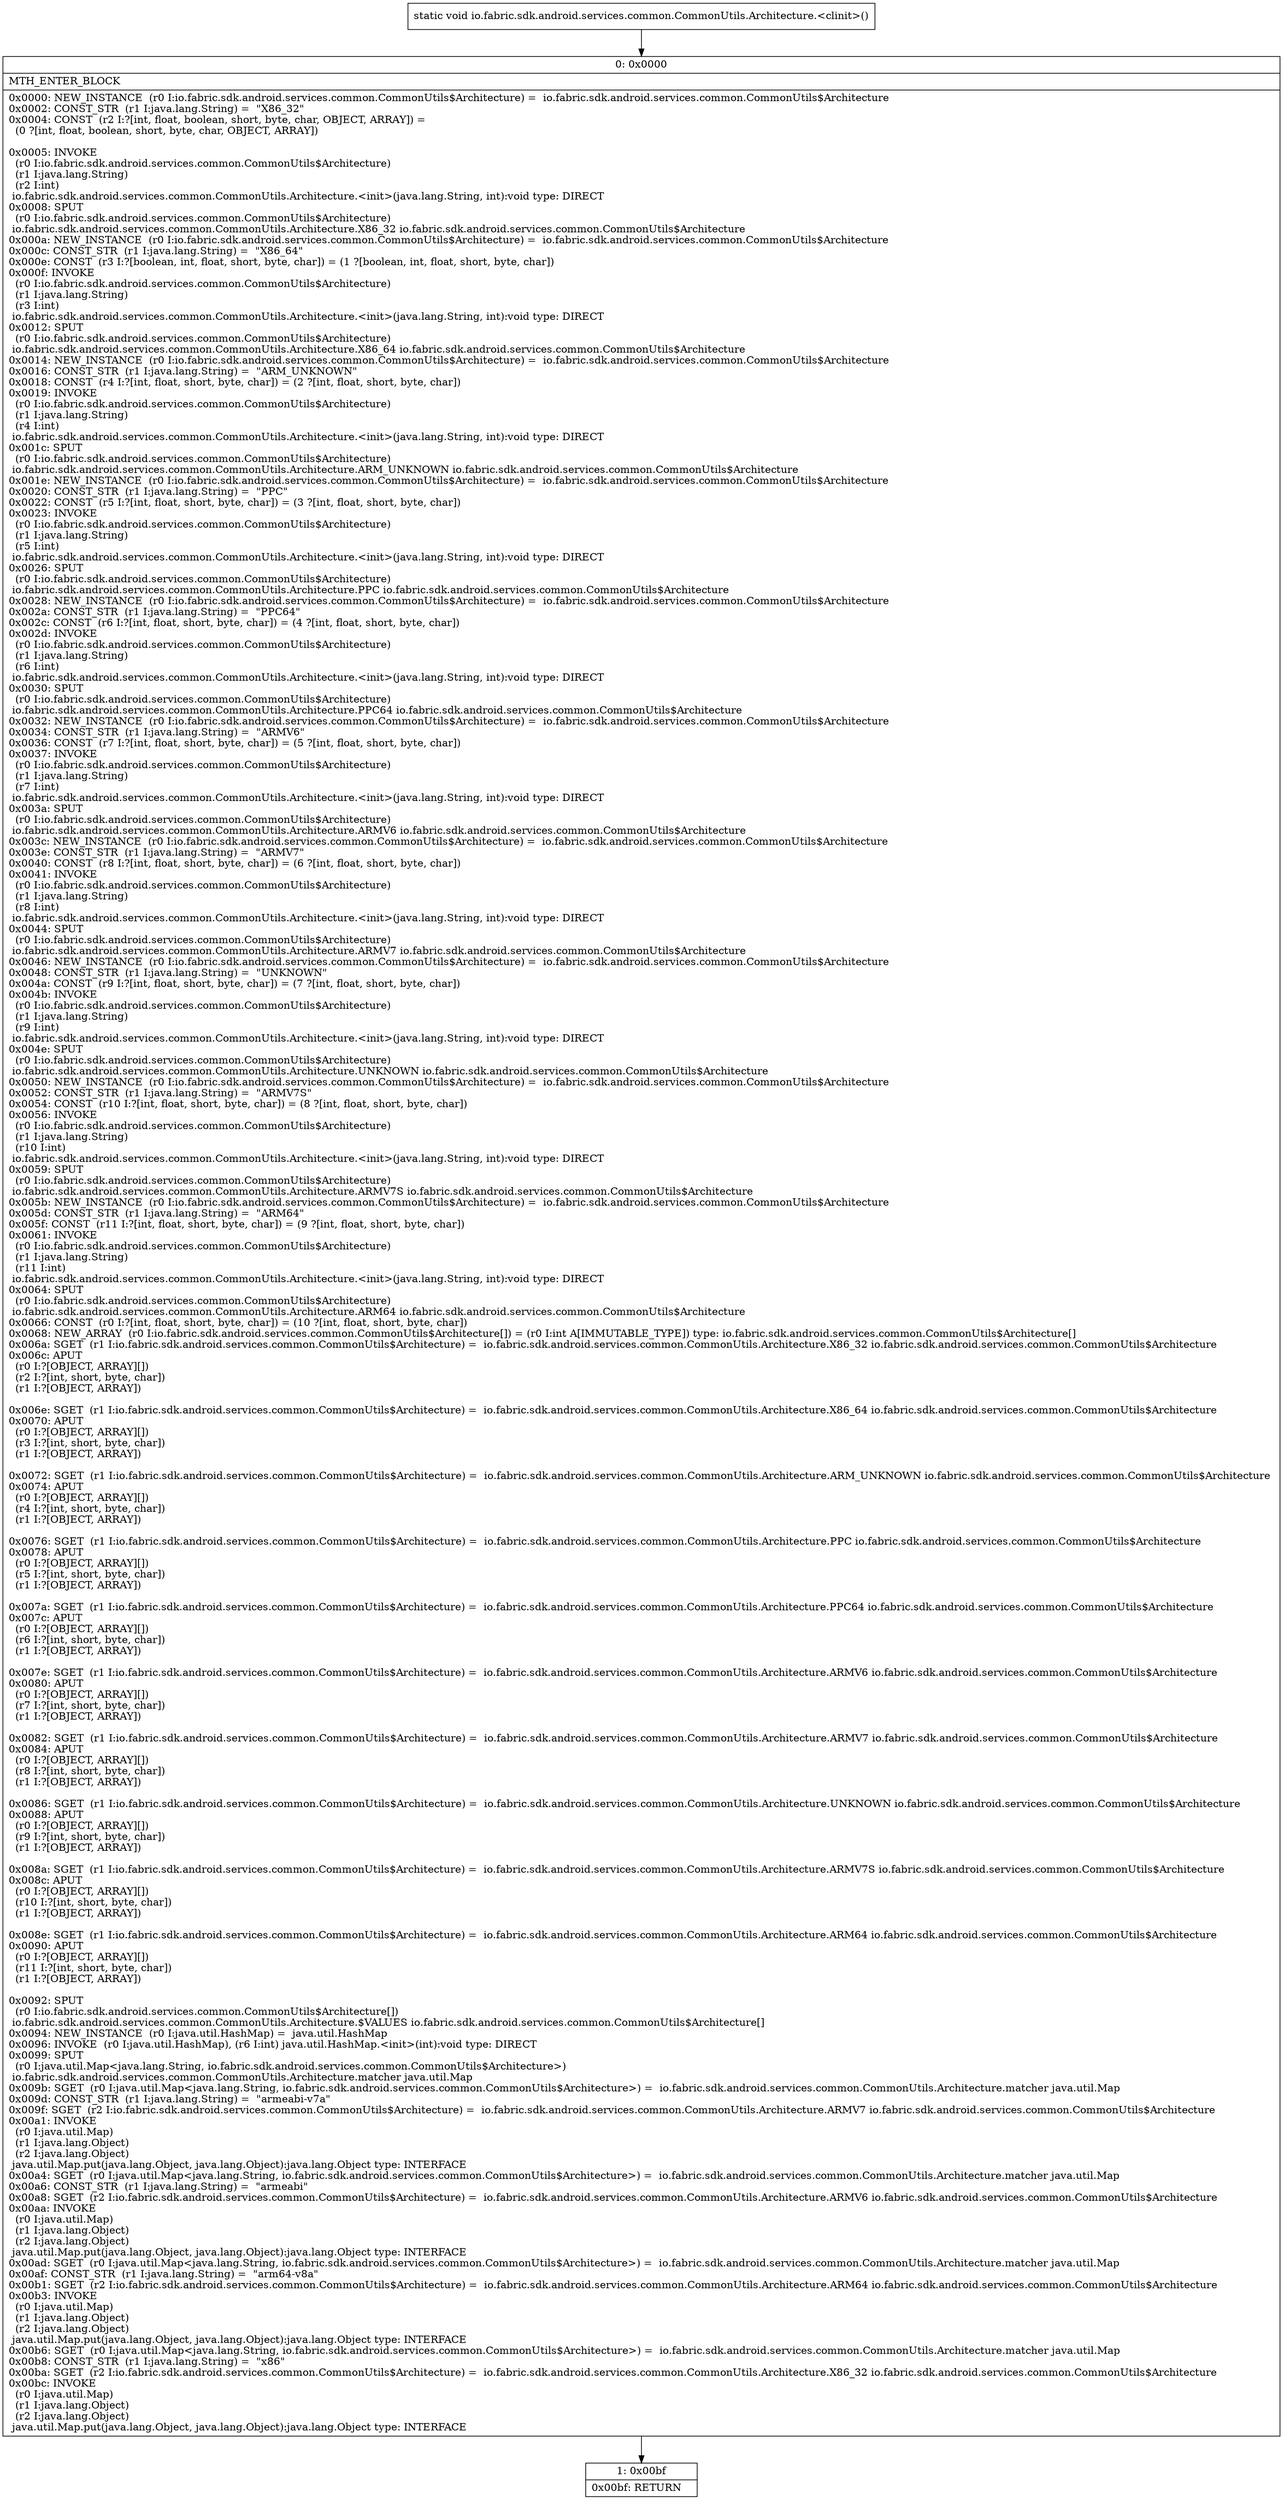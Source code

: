 digraph "CFG forio.fabric.sdk.android.services.common.CommonUtils.Architecture.\<clinit\>()V" {
Node_0 [shape=record,label="{0\:\ 0x0000|MTH_ENTER_BLOCK\l|0x0000: NEW_INSTANCE  (r0 I:io.fabric.sdk.android.services.common.CommonUtils$Architecture) =  io.fabric.sdk.android.services.common.CommonUtils$Architecture \l0x0002: CONST_STR  (r1 I:java.lang.String) =  \"X86_32\" \l0x0004: CONST  (r2 I:?[int, float, boolean, short, byte, char, OBJECT, ARRAY]) = \l  (0 ?[int, float, boolean, short, byte, char, OBJECT, ARRAY])\l \l0x0005: INVOKE  \l  (r0 I:io.fabric.sdk.android.services.common.CommonUtils$Architecture)\l  (r1 I:java.lang.String)\l  (r2 I:int)\l io.fabric.sdk.android.services.common.CommonUtils.Architecture.\<init\>(java.lang.String, int):void type: DIRECT \l0x0008: SPUT  \l  (r0 I:io.fabric.sdk.android.services.common.CommonUtils$Architecture)\l io.fabric.sdk.android.services.common.CommonUtils.Architecture.X86_32 io.fabric.sdk.android.services.common.CommonUtils$Architecture \l0x000a: NEW_INSTANCE  (r0 I:io.fabric.sdk.android.services.common.CommonUtils$Architecture) =  io.fabric.sdk.android.services.common.CommonUtils$Architecture \l0x000c: CONST_STR  (r1 I:java.lang.String) =  \"X86_64\" \l0x000e: CONST  (r3 I:?[boolean, int, float, short, byte, char]) = (1 ?[boolean, int, float, short, byte, char]) \l0x000f: INVOKE  \l  (r0 I:io.fabric.sdk.android.services.common.CommonUtils$Architecture)\l  (r1 I:java.lang.String)\l  (r3 I:int)\l io.fabric.sdk.android.services.common.CommonUtils.Architecture.\<init\>(java.lang.String, int):void type: DIRECT \l0x0012: SPUT  \l  (r0 I:io.fabric.sdk.android.services.common.CommonUtils$Architecture)\l io.fabric.sdk.android.services.common.CommonUtils.Architecture.X86_64 io.fabric.sdk.android.services.common.CommonUtils$Architecture \l0x0014: NEW_INSTANCE  (r0 I:io.fabric.sdk.android.services.common.CommonUtils$Architecture) =  io.fabric.sdk.android.services.common.CommonUtils$Architecture \l0x0016: CONST_STR  (r1 I:java.lang.String) =  \"ARM_UNKNOWN\" \l0x0018: CONST  (r4 I:?[int, float, short, byte, char]) = (2 ?[int, float, short, byte, char]) \l0x0019: INVOKE  \l  (r0 I:io.fabric.sdk.android.services.common.CommonUtils$Architecture)\l  (r1 I:java.lang.String)\l  (r4 I:int)\l io.fabric.sdk.android.services.common.CommonUtils.Architecture.\<init\>(java.lang.String, int):void type: DIRECT \l0x001c: SPUT  \l  (r0 I:io.fabric.sdk.android.services.common.CommonUtils$Architecture)\l io.fabric.sdk.android.services.common.CommonUtils.Architecture.ARM_UNKNOWN io.fabric.sdk.android.services.common.CommonUtils$Architecture \l0x001e: NEW_INSTANCE  (r0 I:io.fabric.sdk.android.services.common.CommonUtils$Architecture) =  io.fabric.sdk.android.services.common.CommonUtils$Architecture \l0x0020: CONST_STR  (r1 I:java.lang.String) =  \"PPC\" \l0x0022: CONST  (r5 I:?[int, float, short, byte, char]) = (3 ?[int, float, short, byte, char]) \l0x0023: INVOKE  \l  (r0 I:io.fabric.sdk.android.services.common.CommonUtils$Architecture)\l  (r1 I:java.lang.String)\l  (r5 I:int)\l io.fabric.sdk.android.services.common.CommonUtils.Architecture.\<init\>(java.lang.String, int):void type: DIRECT \l0x0026: SPUT  \l  (r0 I:io.fabric.sdk.android.services.common.CommonUtils$Architecture)\l io.fabric.sdk.android.services.common.CommonUtils.Architecture.PPC io.fabric.sdk.android.services.common.CommonUtils$Architecture \l0x0028: NEW_INSTANCE  (r0 I:io.fabric.sdk.android.services.common.CommonUtils$Architecture) =  io.fabric.sdk.android.services.common.CommonUtils$Architecture \l0x002a: CONST_STR  (r1 I:java.lang.String) =  \"PPC64\" \l0x002c: CONST  (r6 I:?[int, float, short, byte, char]) = (4 ?[int, float, short, byte, char]) \l0x002d: INVOKE  \l  (r0 I:io.fabric.sdk.android.services.common.CommonUtils$Architecture)\l  (r1 I:java.lang.String)\l  (r6 I:int)\l io.fabric.sdk.android.services.common.CommonUtils.Architecture.\<init\>(java.lang.String, int):void type: DIRECT \l0x0030: SPUT  \l  (r0 I:io.fabric.sdk.android.services.common.CommonUtils$Architecture)\l io.fabric.sdk.android.services.common.CommonUtils.Architecture.PPC64 io.fabric.sdk.android.services.common.CommonUtils$Architecture \l0x0032: NEW_INSTANCE  (r0 I:io.fabric.sdk.android.services.common.CommonUtils$Architecture) =  io.fabric.sdk.android.services.common.CommonUtils$Architecture \l0x0034: CONST_STR  (r1 I:java.lang.String) =  \"ARMV6\" \l0x0036: CONST  (r7 I:?[int, float, short, byte, char]) = (5 ?[int, float, short, byte, char]) \l0x0037: INVOKE  \l  (r0 I:io.fabric.sdk.android.services.common.CommonUtils$Architecture)\l  (r1 I:java.lang.String)\l  (r7 I:int)\l io.fabric.sdk.android.services.common.CommonUtils.Architecture.\<init\>(java.lang.String, int):void type: DIRECT \l0x003a: SPUT  \l  (r0 I:io.fabric.sdk.android.services.common.CommonUtils$Architecture)\l io.fabric.sdk.android.services.common.CommonUtils.Architecture.ARMV6 io.fabric.sdk.android.services.common.CommonUtils$Architecture \l0x003c: NEW_INSTANCE  (r0 I:io.fabric.sdk.android.services.common.CommonUtils$Architecture) =  io.fabric.sdk.android.services.common.CommonUtils$Architecture \l0x003e: CONST_STR  (r1 I:java.lang.String) =  \"ARMV7\" \l0x0040: CONST  (r8 I:?[int, float, short, byte, char]) = (6 ?[int, float, short, byte, char]) \l0x0041: INVOKE  \l  (r0 I:io.fabric.sdk.android.services.common.CommonUtils$Architecture)\l  (r1 I:java.lang.String)\l  (r8 I:int)\l io.fabric.sdk.android.services.common.CommonUtils.Architecture.\<init\>(java.lang.String, int):void type: DIRECT \l0x0044: SPUT  \l  (r0 I:io.fabric.sdk.android.services.common.CommonUtils$Architecture)\l io.fabric.sdk.android.services.common.CommonUtils.Architecture.ARMV7 io.fabric.sdk.android.services.common.CommonUtils$Architecture \l0x0046: NEW_INSTANCE  (r0 I:io.fabric.sdk.android.services.common.CommonUtils$Architecture) =  io.fabric.sdk.android.services.common.CommonUtils$Architecture \l0x0048: CONST_STR  (r1 I:java.lang.String) =  \"UNKNOWN\" \l0x004a: CONST  (r9 I:?[int, float, short, byte, char]) = (7 ?[int, float, short, byte, char]) \l0x004b: INVOKE  \l  (r0 I:io.fabric.sdk.android.services.common.CommonUtils$Architecture)\l  (r1 I:java.lang.String)\l  (r9 I:int)\l io.fabric.sdk.android.services.common.CommonUtils.Architecture.\<init\>(java.lang.String, int):void type: DIRECT \l0x004e: SPUT  \l  (r0 I:io.fabric.sdk.android.services.common.CommonUtils$Architecture)\l io.fabric.sdk.android.services.common.CommonUtils.Architecture.UNKNOWN io.fabric.sdk.android.services.common.CommonUtils$Architecture \l0x0050: NEW_INSTANCE  (r0 I:io.fabric.sdk.android.services.common.CommonUtils$Architecture) =  io.fabric.sdk.android.services.common.CommonUtils$Architecture \l0x0052: CONST_STR  (r1 I:java.lang.String) =  \"ARMV7S\" \l0x0054: CONST  (r10 I:?[int, float, short, byte, char]) = (8 ?[int, float, short, byte, char]) \l0x0056: INVOKE  \l  (r0 I:io.fabric.sdk.android.services.common.CommonUtils$Architecture)\l  (r1 I:java.lang.String)\l  (r10 I:int)\l io.fabric.sdk.android.services.common.CommonUtils.Architecture.\<init\>(java.lang.String, int):void type: DIRECT \l0x0059: SPUT  \l  (r0 I:io.fabric.sdk.android.services.common.CommonUtils$Architecture)\l io.fabric.sdk.android.services.common.CommonUtils.Architecture.ARMV7S io.fabric.sdk.android.services.common.CommonUtils$Architecture \l0x005b: NEW_INSTANCE  (r0 I:io.fabric.sdk.android.services.common.CommonUtils$Architecture) =  io.fabric.sdk.android.services.common.CommonUtils$Architecture \l0x005d: CONST_STR  (r1 I:java.lang.String) =  \"ARM64\" \l0x005f: CONST  (r11 I:?[int, float, short, byte, char]) = (9 ?[int, float, short, byte, char]) \l0x0061: INVOKE  \l  (r0 I:io.fabric.sdk.android.services.common.CommonUtils$Architecture)\l  (r1 I:java.lang.String)\l  (r11 I:int)\l io.fabric.sdk.android.services.common.CommonUtils.Architecture.\<init\>(java.lang.String, int):void type: DIRECT \l0x0064: SPUT  \l  (r0 I:io.fabric.sdk.android.services.common.CommonUtils$Architecture)\l io.fabric.sdk.android.services.common.CommonUtils.Architecture.ARM64 io.fabric.sdk.android.services.common.CommonUtils$Architecture \l0x0066: CONST  (r0 I:?[int, float, short, byte, char]) = (10 ?[int, float, short, byte, char]) \l0x0068: NEW_ARRAY  (r0 I:io.fabric.sdk.android.services.common.CommonUtils$Architecture[]) = (r0 I:int A[IMMUTABLE_TYPE]) type: io.fabric.sdk.android.services.common.CommonUtils$Architecture[] \l0x006a: SGET  (r1 I:io.fabric.sdk.android.services.common.CommonUtils$Architecture) =  io.fabric.sdk.android.services.common.CommonUtils.Architecture.X86_32 io.fabric.sdk.android.services.common.CommonUtils$Architecture \l0x006c: APUT  \l  (r0 I:?[OBJECT, ARRAY][])\l  (r2 I:?[int, short, byte, char])\l  (r1 I:?[OBJECT, ARRAY])\l \l0x006e: SGET  (r1 I:io.fabric.sdk.android.services.common.CommonUtils$Architecture) =  io.fabric.sdk.android.services.common.CommonUtils.Architecture.X86_64 io.fabric.sdk.android.services.common.CommonUtils$Architecture \l0x0070: APUT  \l  (r0 I:?[OBJECT, ARRAY][])\l  (r3 I:?[int, short, byte, char])\l  (r1 I:?[OBJECT, ARRAY])\l \l0x0072: SGET  (r1 I:io.fabric.sdk.android.services.common.CommonUtils$Architecture) =  io.fabric.sdk.android.services.common.CommonUtils.Architecture.ARM_UNKNOWN io.fabric.sdk.android.services.common.CommonUtils$Architecture \l0x0074: APUT  \l  (r0 I:?[OBJECT, ARRAY][])\l  (r4 I:?[int, short, byte, char])\l  (r1 I:?[OBJECT, ARRAY])\l \l0x0076: SGET  (r1 I:io.fabric.sdk.android.services.common.CommonUtils$Architecture) =  io.fabric.sdk.android.services.common.CommonUtils.Architecture.PPC io.fabric.sdk.android.services.common.CommonUtils$Architecture \l0x0078: APUT  \l  (r0 I:?[OBJECT, ARRAY][])\l  (r5 I:?[int, short, byte, char])\l  (r1 I:?[OBJECT, ARRAY])\l \l0x007a: SGET  (r1 I:io.fabric.sdk.android.services.common.CommonUtils$Architecture) =  io.fabric.sdk.android.services.common.CommonUtils.Architecture.PPC64 io.fabric.sdk.android.services.common.CommonUtils$Architecture \l0x007c: APUT  \l  (r0 I:?[OBJECT, ARRAY][])\l  (r6 I:?[int, short, byte, char])\l  (r1 I:?[OBJECT, ARRAY])\l \l0x007e: SGET  (r1 I:io.fabric.sdk.android.services.common.CommonUtils$Architecture) =  io.fabric.sdk.android.services.common.CommonUtils.Architecture.ARMV6 io.fabric.sdk.android.services.common.CommonUtils$Architecture \l0x0080: APUT  \l  (r0 I:?[OBJECT, ARRAY][])\l  (r7 I:?[int, short, byte, char])\l  (r1 I:?[OBJECT, ARRAY])\l \l0x0082: SGET  (r1 I:io.fabric.sdk.android.services.common.CommonUtils$Architecture) =  io.fabric.sdk.android.services.common.CommonUtils.Architecture.ARMV7 io.fabric.sdk.android.services.common.CommonUtils$Architecture \l0x0084: APUT  \l  (r0 I:?[OBJECT, ARRAY][])\l  (r8 I:?[int, short, byte, char])\l  (r1 I:?[OBJECT, ARRAY])\l \l0x0086: SGET  (r1 I:io.fabric.sdk.android.services.common.CommonUtils$Architecture) =  io.fabric.sdk.android.services.common.CommonUtils.Architecture.UNKNOWN io.fabric.sdk.android.services.common.CommonUtils$Architecture \l0x0088: APUT  \l  (r0 I:?[OBJECT, ARRAY][])\l  (r9 I:?[int, short, byte, char])\l  (r1 I:?[OBJECT, ARRAY])\l \l0x008a: SGET  (r1 I:io.fabric.sdk.android.services.common.CommonUtils$Architecture) =  io.fabric.sdk.android.services.common.CommonUtils.Architecture.ARMV7S io.fabric.sdk.android.services.common.CommonUtils$Architecture \l0x008c: APUT  \l  (r0 I:?[OBJECT, ARRAY][])\l  (r10 I:?[int, short, byte, char])\l  (r1 I:?[OBJECT, ARRAY])\l \l0x008e: SGET  (r1 I:io.fabric.sdk.android.services.common.CommonUtils$Architecture) =  io.fabric.sdk.android.services.common.CommonUtils.Architecture.ARM64 io.fabric.sdk.android.services.common.CommonUtils$Architecture \l0x0090: APUT  \l  (r0 I:?[OBJECT, ARRAY][])\l  (r11 I:?[int, short, byte, char])\l  (r1 I:?[OBJECT, ARRAY])\l \l0x0092: SPUT  \l  (r0 I:io.fabric.sdk.android.services.common.CommonUtils$Architecture[])\l io.fabric.sdk.android.services.common.CommonUtils.Architecture.$VALUES io.fabric.sdk.android.services.common.CommonUtils$Architecture[] \l0x0094: NEW_INSTANCE  (r0 I:java.util.HashMap) =  java.util.HashMap \l0x0096: INVOKE  (r0 I:java.util.HashMap), (r6 I:int) java.util.HashMap.\<init\>(int):void type: DIRECT \l0x0099: SPUT  \l  (r0 I:java.util.Map\<java.lang.String, io.fabric.sdk.android.services.common.CommonUtils$Architecture\>)\l io.fabric.sdk.android.services.common.CommonUtils.Architecture.matcher java.util.Map \l0x009b: SGET  (r0 I:java.util.Map\<java.lang.String, io.fabric.sdk.android.services.common.CommonUtils$Architecture\>) =  io.fabric.sdk.android.services.common.CommonUtils.Architecture.matcher java.util.Map \l0x009d: CONST_STR  (r1 I:java.lang.String) =  \"armeabi\-v7a\" \l0x009f: SGET  (r2 I:io.fabric.sdk.android.services.common.CommonUtils$Architecture) =  io.fabric.sdk.android.services.common.CommonUtils.Architecture.ARMV7 io.fabric.sdk.android.services.common.CommonUtils$Architecture \l0x00a1: INVOKE  \l  (r0 I:java.util.Map)\l  (r1 I:java.lang.Object)\l  (r2 I:java.lang.Object)\l java.util.Map.put(java.lang.Object, java.lang.Object):java.lang.Object type: INTERFACE \l0x00a4: SGET  (r0 I:java.util.Map\<java.lang.String, io.fabric.sdk.android.services.common.CommonUtils$Architecture\>) =  io.fabric.sdk.android.services.common.CommonUtils.Architecture.matcher java.util.Map \l0x00a6: CONST_STR  (r1 I:java.lang.String) =  \"armeabi\" \l0x00a8: SGET  (r2 I:io.fabric.sdk.android.services.common.CommonUtils$Architecture) =  io.fabric.sdk.android.services.common.CommonUtils.Architecture.ARMV6 io.fabric.sdk.android.services.common.CommonUtils$Architecture \l0x00aa: INVOKE  \l  (r0 I:java.util.Map)\l  (r1 I:java.lang.Object)\l  (r2 I:java.lang.Object)\l java.util.Map.put(java.lang.Object, java.lang.Object):java.lang.Object type: INTERFACE \l0x00ad: SGET  (r0 I:java.util.Map\<java.lang.String, io.fabric.sdk.android.services.common.CommonUtils$Architecture\>) =  io.fabric.sdk.android.services.common.CommonUtils.Architecture.matcher java.util.Map \l0x00af: CONST_STR  (r1 I:java.lang.String) =  \"arm64\-v8a\" \l0x00b1: SGET  (r2 I:io.fabric.sdk.android.services.common.CommonUtils$Architecture) =  io.fabric.sdk.android.services.common.CommonUtils.Architecture.ARM64 io.fabric.sdk.android.services.common.CommonUtils$Architecture \l0x00b3: INVOKE  \l  (r0 I:java.util.Map)\l  (r1 I:java.lang.Object)\l  (r2 I:java.lang.Object)\l java.util.Map.put(java.lang.Object, java.lang.Object):java.lang.Object type: INTERFACE \l0x00b6: SGET  (r0 I:java.util.Map\<java.lang.String, io.fabric.sdk.android.services.common.CommonUtils$Architecture\>) =  io.fabric.sdk.android.services.common.CommonUtils.Architecture.matcher java.util.Map \l0x00b8: CONST_STR  (r1 I:java.lang.String) =  \"x86\" \l0x00ba: SGET  (r2 I:io.fabric.sdk.android.services.common.CommonUtils$Architecture) =  io.fabric.sdk.android.services.common.CommonUtils.Architecture.X86_32 io.fabric.sdk.android.services.common.CommonUtils$Architecture \l0x00bc: INVOKE  \l  (r0 I:java.util.Map)\l  (r1 I:java.lang.Object)\l  (r2 I:java.lang.Object)\l java.util.Map.put(java.lang.Object, java.lang.Object):java.lang.Object type: INTERFACE \l}"];
Node_1 [shape=record,label="{1\:\ 0x00bf|0x00bf: RETURN   \l}"];
MethodNode[shape=record,label="{static void io.fabric.sdk.android.services.common.CommonUtils.Architecture.\<clinit\>() }"];
MethodNode -> Node_0;
Node_0 -> Node_1;
}

